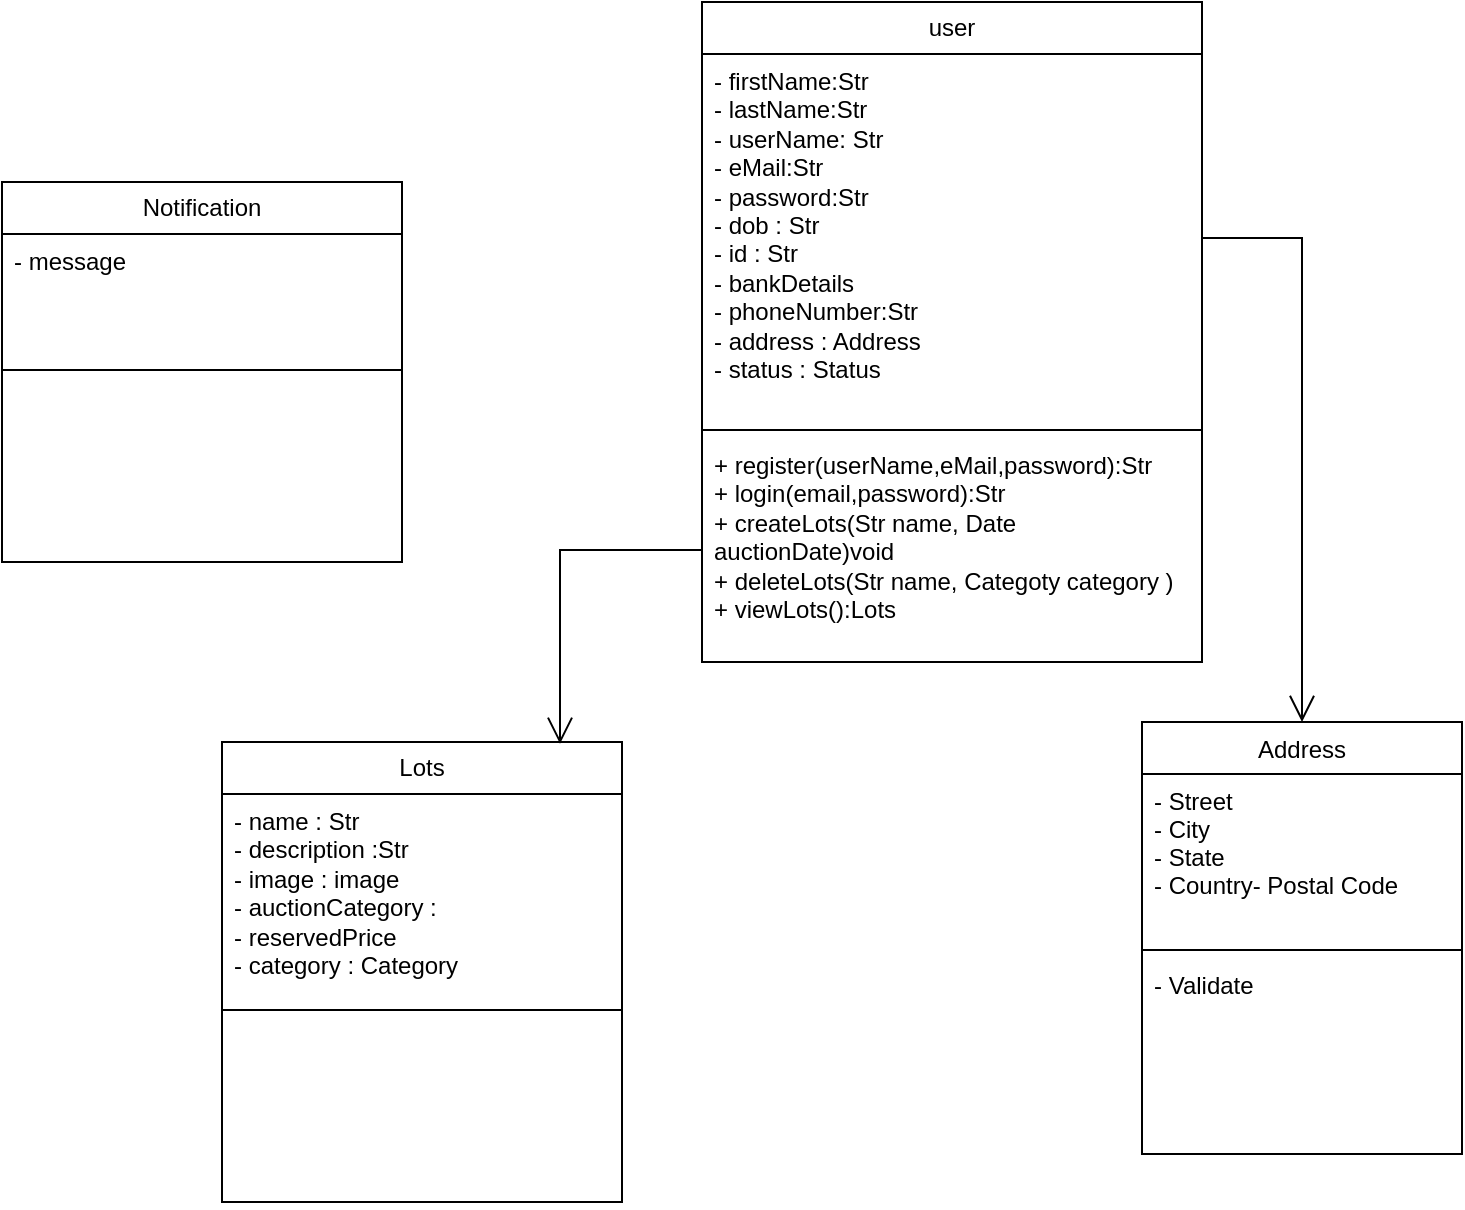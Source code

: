 <mxfile version="26.2.13">
  <diagram name="Page-1" id="EpP2Jwyeg_XopUXlj6o6">
    <mxGraphModel dx="1268" dy="688" grid="1" gridSize="10" guides="1" tooltips="1" connect="1" arrows="1" fold="1" page="1" pageScale="1" pageWidth="850" pageHeight="1100" math="0" shadow="0">
      <root>
        <mxCell id="0" />
        <mxCell id="1" parent="0" />
        <mxCell id="pCQ1YGsulfPJjzANnSPs-5" value="&lt;div&gt;user&lt;br&gt;&lt;/div&gt;" style="swimlane;fontStyle=0;childLayout=stackLayout;horizontal=1;startSize=26;fillColor=none;horizontalStack=0;resizeParent=1;resizeParentMax=0;resizeLast=0;collapsible=1;marginBottom=0;whiteSpace=wrap;html=1;" vertex="1" parent="1">
          <mxGeometry x="360" y="470" width="250" height="330" as="geometry" />
        </mxCell>
        <mxCell id="pCQ1YGsulfPJjzANnSPs-6" value="&lt;div&gt;- firstName:Str&lt;/div&gt;&lt;div&gt;- lastName:Str&lt;br&gt;&lt;/div&gt;&lt;div&gt;- userName: Str&lt;/div&gt;&lt;div&gt;- eMail:Str&lt;/div&gt;&lt;div&gt;- password:Str&lt;/div&gt;&lt;div&gt;- dob : Str&lt;br&gt;&lt;/div&gt;&lt;div&gt;- id : Str&lt;br&gt;&lt;/div&gt;&lt;div&gt;- bankDetails&lt;br&gt;&lt;/div&gt;&lt;div&gt;- phoneNumber:Str&lt;/div&gt;&lt;div&gt;- address : Address&lt;/div&gt;&lt;div&gt;- status : Status&lt;br&gt;&lt;/div&gt;" style="text;strokeColor=none;fillColor=none;align=left;verticalAlign=top;spacingLeft=4;spacingRight=4;overflow=hidden;rotatable=0;points=[[0,0.5],[1,0.5]];portConstraint=eastwest;whiteSpace=wrap;html=1;" vertex="1" parent="pCQ1YGsulfPJjzANnSPs-5">
          <mxGeometry y="26" width="250" height="184" as="geometry" />
        </mxCell>
        <mxCell id="pCQ1YGsulfPJjzANnSPs-10" value="" style="line;strokeWidth=1;fillColor=none;align=left;verticalAlign=middle;spacingTop=-1;spacingLeft=3;spacingRight=3;rotatable=0;labelPosition=right;points=[];portConstraint=eastwest;strokeColor=inherit;" vertex="1" parent="pCQ1YGsulfPJjzANnSPs-5">
          <mxGeometry y="210" width="250" height="8" as="geometry" />
        </mxCell>
        <mxCell id="pCQ1YGsulfPJjzANnSPs-8" value="&lt;div&gt;+ register(userName,eMail,password):Str&lt;br&gt;&lt;/div&gt;&lt;div&gt;+ login(email,password):Str&lt;/div&gt;&lt;div&gt;+ createLots(Str name, Date auctionDate)void&lt;/div&gt;&lt;div&gt;+ deleteLots(Str name, Categoty category )&lt;br&gt;&lt;/div&gt;&lt;div&gt;+ viewLots():Lots&lt;br&gt;&lt;/div&gt;" style="text;strokeColor=none;fillColor=none;align=left;verticalAlign=top;spacingLeft=4;spacingRight=4;overflow=hidden;rotatable=0;points=[[0,0.5],[1,0.5]];portConstraint=eastwest;whiteSpace=wrap;html=1;" vertex="1" parent="pCQ1YGsulfPJjzANnSPs-5">
          <mxGeometry y="218" width="250" height="112" as="geometry" />
        </mxCell>
        <mxCell id="pCQ1YGsulfPJjzANnSPs-11" value="Lots" style="swimlane;fontStyle=0;childLayout=stackLayout;horizontal=1;startSize=26;fillColor=none;horizontalStack=0;resizeParent=1;resizeParentMax=0;resizeLast=0;collapsible=1;marginBottom=0;whiteSpace=wrap;html=1;" vertex="1" parent="1">
          <mxGeometry x="120" y="840" width="200" height="230" as="geometry" />
        </mxCell>
        <mxCell id="pCQ1YGsulfPJjzANnSPs-12" value="&lt;div&gt;- name : Str&lt;/div&gt;&lt;div&gt;- &lt;span data-huuid=&quot;17427394947364028008&quot;&gt;&lt;span&gt;description &lt;/span&gt;&lt;/span&gt;:Str&lt;br&gt;&lt;/div&gt;&lt;div&gt;- image : image&lt;br&gt;&lt;/div&gt;&lt;div&gt;- auctionCategory :&lt;br&gt;&lt;/div&gt;&lt;div&gt;- reservedPrice&lt;br&gt;&lt;/div&gt;&lt;div&gt;- category : Category&lt;br&gt;&lt;/div&gt;" style="text;strokeColor=none;fillColor=none;align=left;verticalAlign=top;spacingLeft=4;spacingRight=4;overflow=hidden;rotatable=0;points=[[0,0.5],[1,0.5]];portConstraint=eastwest;whiteSpace=wrap;html=1;" vertex="1" parent="pCQ1YGsulfPJjzANnSPs-11">
          <mxGeometry y="26" width="200" height="104" as="geometry" />
        </mxCell>
        <mxCell id="pCQ1YGsulfPJjzANnSPs-13" value="" style="line;strokeWidth=1;fillColor=none;align=left;verticalAlign=middle;spacingTop=-1;spacingLeft=3;spacingRight=3;rotatable=0;labelPosition=right;points=[];portConstraint=eastwest;strokeColor=inherit;" vertex="1" parent="pCQ1YGsulfPJjzANnSPs-11">
          <mxGeometry y="130" width="200" height="8" as="geometry" />
        </mxCell>
        <mxCell id="pCQ1YGsulfPJjzANnSPs-14" value="&lt;div&gt;&amp;nbsp; &lt;br&gt;&lt;/div&gt;" style="text;strokeColor=none;fillColor=none;align=left;verticalAlign=top;spacingLeft=4;spacingRight=4;overflow=hidden;rotatable=0;points=[[0,0.5],[1,0.5]];portConstraint=eastwest;whiteSpace=wrap;html=1;" vertex="1" parent="pCQ1YGsulfPJjzANnSPs-11">
          <mxGeometry y="138" width="200" height="92" as="geometry" />
        </mxCell>
        <mxCell id="pCQ1YGsulfPJjzANnSPs-15" value="Address" style="swimlane;fontStyle=0;align=center;verticalAlign=top;childLayout=stackLayout;horizontal=1;startSize=26;horizontalStack=0;resizeParent=1;resizeLast=0;collapsible=1;marginBottom=0;rounded=0;shadow=0;strokeWidth=1;" vertex="1" parent="1">
          <mxGeometry x="580" y="830" width="160" height="216" as="geometry">
            <mxRectangle x="550" y="140" width="160" height="26" as="alternateBounds" />
          </mxGeometry>
        </mxCell>
        <mxCell id="pCQ1YGsulfPJjzANnSPs-16" value="- Street&#xa;- City&#xa;- State&#xa;- Country- Postal Code" style="text;align=left;verticalAlign=top;spacingLeft=4;spacingRight=4;overflow=hidden;rotatable=0;points=[[0,0.5],[1,0.5]];portConstraint=eastwest;" vertex="1" parent="pCQ1YGsulfPJjzANnSPs-15">
          <mxGeometry y="26" width="160" height="84" as="geometry" />
        </mxCell>
        <mxCell id="pCQ1YGsulfPJjzANnSPs-25" value="" style="line;strokeWidth=1;fillColor=none;align=left;verticalAlign=middle;spacingTop=-1;spacingLeft=3;spacingRight=3;rotatable=0;labelPosition=right;points=[];portConstraint=eastwest;strokeColor=inherit;" vertex="1" parent="pCQ1YGsulfPJjzANnSPs-15">
          <mxGeometry y="110" width="160" height="8" as="geometry" />
        </mxCell>
        <mxCell id="pCQ1YGsulfPJjzANnSPs-22" value="- Validate" style="text;align=left;verticalAlign=top;spacingLeft=4;spacingRight=4;overflow=hidden;rotatable=0;points=[[0,0.5],[1,0.5]];portConstraint=eastwest;" vertex="1" parent="pCQ1YGsulfPJjzANnSPs-15">
          <mxGeometry y="118" width="160" height="26" as="geometry" />
        </mxCell>
        <mxCell id="pCQ1YGsulfPJjzANnSPs-24" style="edgeStyle=orthogonalEdgeStyle;rounded=0;orthogonalLoop=1;jettySize=auto;html=1;endArrow=open;endFill=0;endSize=11;" edge="1" parent="1" source="pCQ1YGsulfPJjzANnSPs-6" target="pCQ1YGsulfPJjzANnSPs-15">
          <mxGeometry relative="1" as="geometry" />
        </mxCell>
        <mxCell id="pCQ1YGsulfPJjzANnSPs-26" value="Notification " style="swimlane;fontStyle=0;childLayout=stackLayout;horizontal=1;startSize=26;fillColor=none;horizontalStack=0;resizeParent=1;resizeParentMax=0;resizeLast=0;collapsible=1;marginBottom=0;whiteSpace=wrap;html=1;" vertex="1" parent="1">
          <mxGeometry x="10" y="560" width="200" height="190" as="geometry" />
        </mxCell>
        <mxCell id="pCQ1YGsulfPJjzANnSPs-27" value="&lt;div&gt;- message&lt;br&gt;&lt;/div&gt;" style="text;strokeColor=none;fillColor=none;align=left;verticalAlign=top;spacingLeft=4;spacingRight=4;overflow=hidden;rotatable=0;points=[[0,0.5],[1,0.5]];portConstraint=eastwest;whiteSpace=wrap;html=1;" vertex="1" parent="pCQ1YGsulfPJjzANnSPs-26">
          <mxGeometry y="26" width="200" height="64" as="geometry" />
        </mxCell>
        <mxCell id="pCQ1YGsulfPJjzANnSPs-28" value="" style="line;strokeWidth=1;fillColor=none;align=left;verticalAlign=middle;spacingTop=-1;spacingLeft=3;spacingRight=3;rotatable=0;labelPosition=right;points=[];portConstraint=eastwest;strokeColor=inherit;" vertex="1" parent="pCQ1YGsulfPJjzANnSPs-26">
          <mxGeometry y="90" width="200" height="8" as="geometry" />
        </mxCell>
        <mxCell id="pCQ1YGsulfPJjzANnSPs-29" value="&lt;div&gt;&amp;nbsp; &lt;br&gt;&lt;/div&gt;" style="text;strokeColor=none;fillColor=none;align=left;verticalAlign=top;spacingLeft=4;spacingRight=4;overflow=hidden;rotatable=0;points=[[0,0.5],[1,0.5]];portConstraint=eastwest;whiteSpace=wrap;html=1;" vertex="1" parent="pCQ1YGsulfPJjzANnSPs-26">
          <mxGeometry y="98" width="200" height="92" as="geometry" />
        </mxCell>
        <mxCell id="pCQ1YGsulfPJjzANnSPs-30" style="edgeStyle=orthogonalEdgeStyle;rounded=0;orthogonalLoop=1;jettySize=auto;html=1;endArrow=open;endFill=0;endSize=11;entryX=0.845;entryY=0.004;entryDx=0;entryDy=0;entryPerimeter=0;exitX=0;exitY=0.5;exitDx=0;exitDy=0;" edge="1" parent="1" source="pCQ1YGsulfPJjzANnSPs-8" target="pCQ1YGsulfPJjzANnSPs-11">
          <mxGeometry relative="1" as="geometry">
            <mxPoint x="240" y="540" as="sourcePoint" />
            <mxPoint x="290" y="782" as="targetPoint" />
          </mxGeometry>
        </mxCell>
      </root>
    </mxGraphModel>
  </diagram>
</mxfile>

